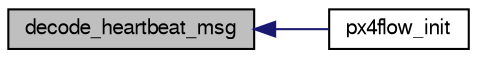 digraph "decode_heartbeat_msg"
{
  edge [fontname="FreeSans",fontsize="10",labelfontname="FreeSans",labelfontsize="10"];
  node [fontname="FreeSans",fontsize="10",shape=record];
  rankdir="LR";
  Node1 [label="decode_heartbeat_msg",height=0.2,width=0.4,color="black", fillcolor="grey75", style="filled", fontcolor="black"];
  Node1 -> Node2 [dir="back",color="midnightblue",fontsize="10",style="solid",fontname="FreeSans"];
  Node2 [label="px4flow_init",height=0.2,width=0.4,color="black", fillcolor="white", style="filled",URL="$px4flow_8h.html#ac5213e8f7d51bc5a4b9885f77d863f28",tooltip="Initialization function. "];
}
